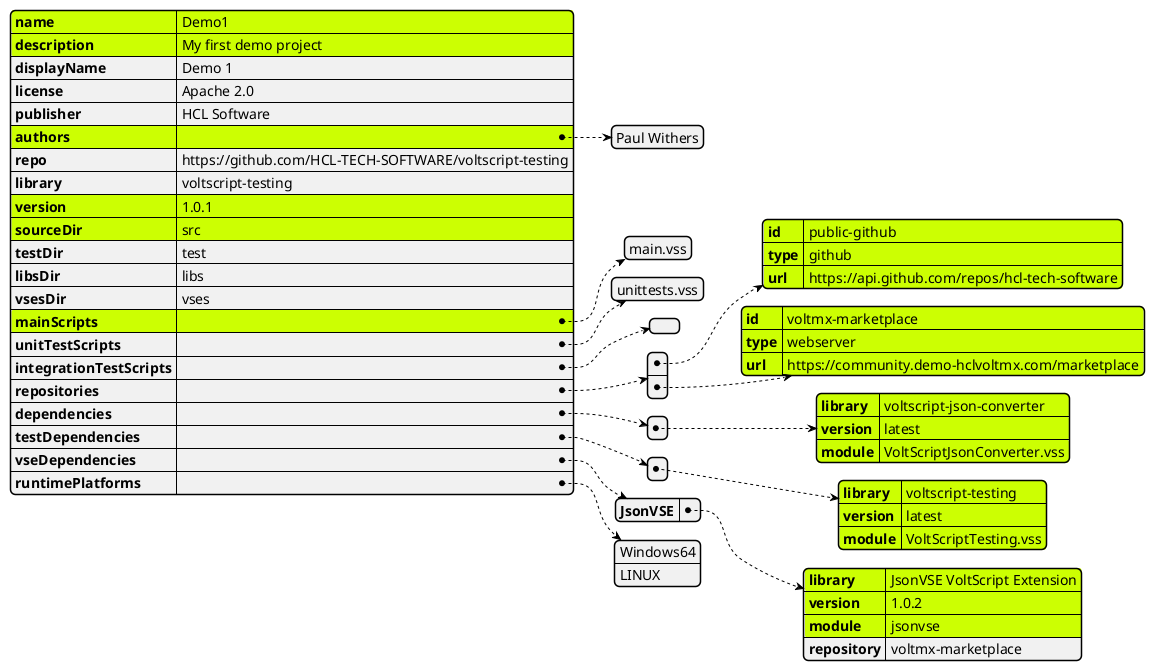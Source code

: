 @startjson
#highlight "name"
#highlight "description"
#highlight "authors"
#highlight "version"
#highlight "mainScripts"
#highlight "sourceDir"
#highlight "repositories" / "0" / "id"
#highlight "repositories" / "0" / "type"
#highlight "repositories" / "0" / "url"
#highlight "repositories" / "1" / "id"
#highlight "repositories" / "1" / "type"
#highlight "repositories" / "1" / "url"
#highlight "dependencies" / "0" / "library"
#highlight "dependencies" / "0" / "version"
#highlight "dependencies" / "0" / "module"
#highlight "testDependencies" / "0" / "library"
#highlight "testDependencies" / "0" / "version"
#highlight "testDependencies" / "0" / "module"
#highlight "vseDependencies" / "JsonVSE" / "library"
#highlight "vseDependencies" / "JsonVSE" / "version"
#highlight "vseDependencies" / "JsonVSE" / "module"
{
    "name": "Demo1",
    "description": "My first demo project",
    "displayName": "Demo 1",
    "license": "Apache 2.0",
    "publisher": "HCL Software",
    "authors": [
        "Paul Withers"
    ],
    "repo": "https://github.com/HCL-TECH-SOFTWARE/voltscript-testing",
    "library": "voltscript-testing",
    "version":"1.0.1",
    "sourceDir": "src",
    "testDir": "test",
    "libsDir": "libs",
    "vsesDir": "vses",
    "mainScripts": [
        "main.vss"
    ],
    "unitTestScripts": [
        "unittests.vss"
    ],
    "integrationTestScripts": [],
    "repositories": [
        {
            "id": "public-github",
            "type": "github",
            "url": "https://api.github.com/repos/hcl-tech-software"
        },
        {
            "id": "voltmx-marketplace",
            "type": "webserver",
            "url": "https://community.demo-hclvoltmx.com/marketplace"
        }
    ],
    "dependencies": [
        {
            "library": "voltscript-json-converter",
            "version": "latest",
            "module": "VoltScriptJsonConverter.vss"
        }
    ],
    "testDependencies": [
        {
            "library": "voltscript-testing",
            "version": "latest",
            "module": "VoltScriptTesting.vss"
        }
    ],
    "vseDependencies": {
        "JsonVSE": {
            "library": "JsonVSE VoltScript Extension",
            "version": "1.0.2",
            "module": "jsonvse",
            "repository": "voltmx-marketplace"
        }
    },
    "runtimePlatforms": [
        "Windows64",
        "LINUX"
    ]
}
@endjson